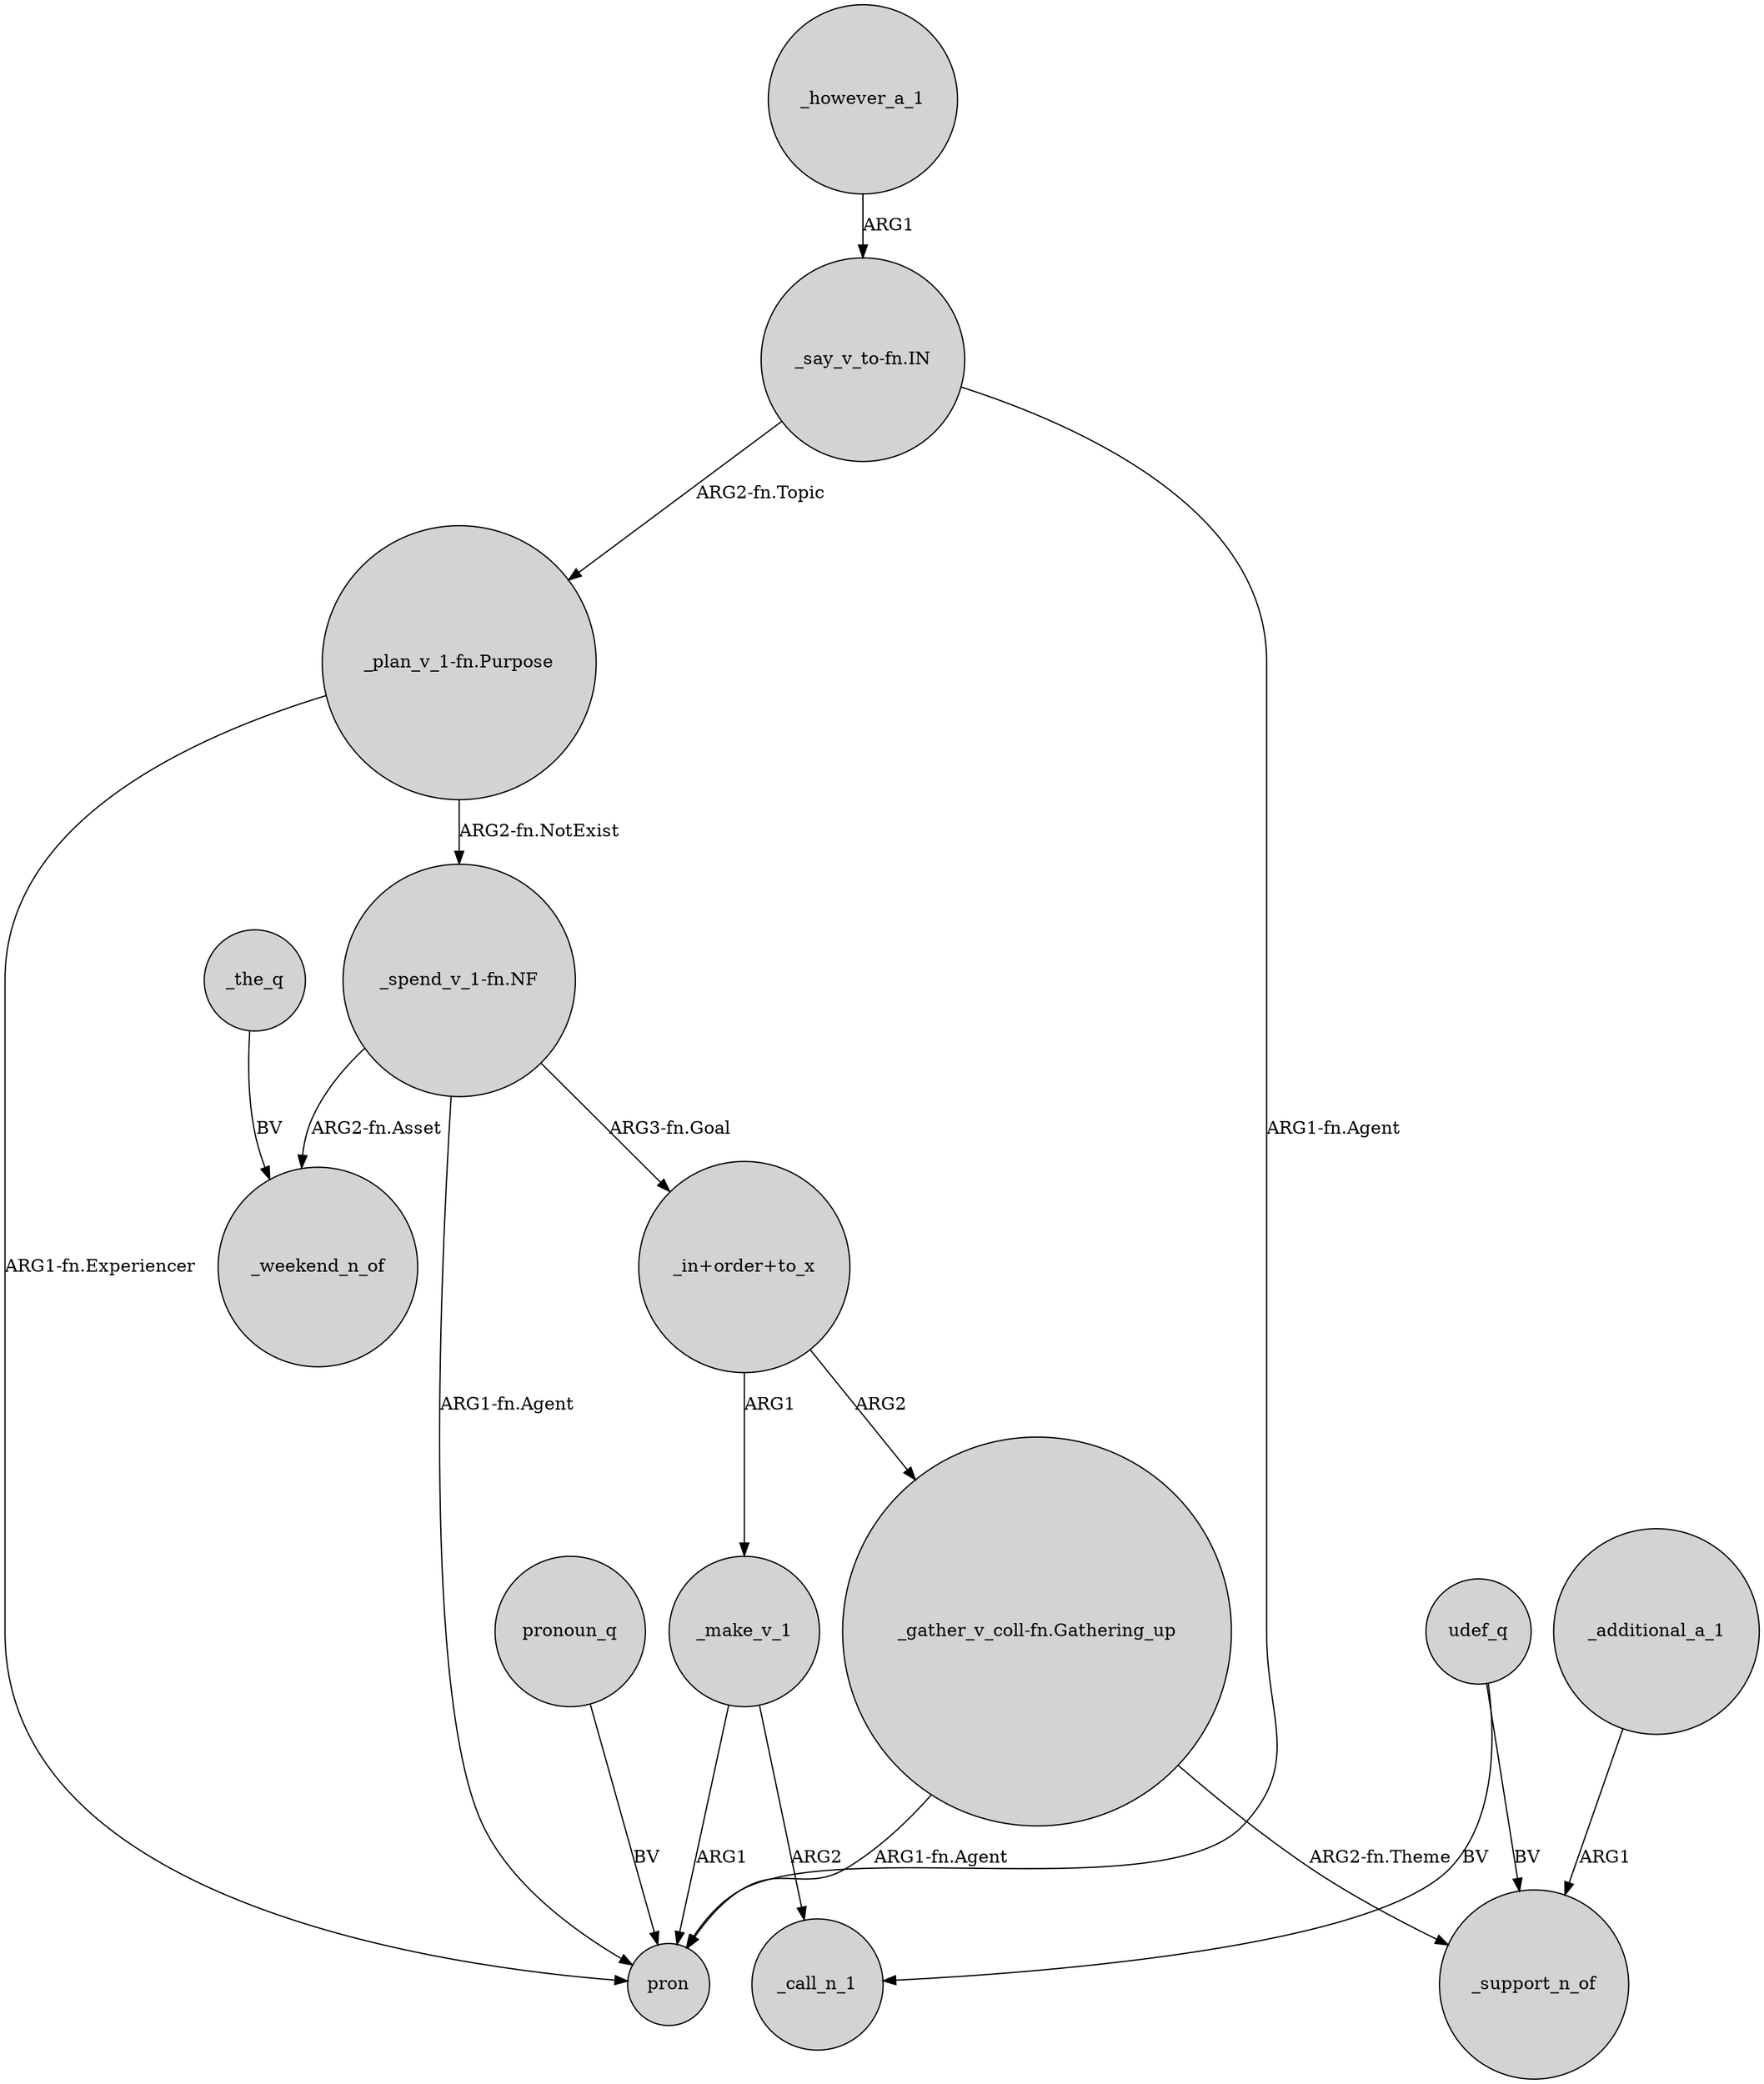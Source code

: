 digraph {
	node [shape=circle style=filled]
	"_gather_v_coll-fn.Gathering_up" -> pron [label="ARG1-fn.Agent"]
	"_plan_v_1-fn.Purpose" -> pron [label="ARG1-fn.Experiencer"]
	_additional_a_1 -> _support_n_of [label=ARG1]
	"_say_v_to-fn.IN" -> "_plan_v_1-fn.Purpose" [label="ARG2-fn.Topic"]
	_however_a_1 -> "_say_v_to-fn.IN" [label=ARG1]
	"_spend_v_1-fn.NF" -> "_in+order+to_x" [label="ARG3-fn.Goal"]
	"_plan_v_1-fn.Purpose" -> "_spend_v_1-fn.NF" [label="ARG2-fn.NotExist"]
	pronoun_q -> pron [label=BV]
	"_in+order+to_x" -> _make_v_1 [label=ARG1]
	_make_v_1 -> pron [label=ARG1]
	_the_q -> _weekend_n_of [label=BV]
	"_say_v_to-fn.IN" -> pron [label="ARG1-fn.Agent"]
	udef_q -> _support_n_of [label=BV]
	"_spend_v_1-fn.NF" -> _weekend_n_of [label="ARG2-fn.Asset"]
	"_gather_v_coll-fn.Gathering_up" -> _support_n_of [label="ARG2-fn.Theme"]
	_make_v_1 -> _call_n_1 [label=ARG2]
	"_in+order+to_x" -> "_gather_v_coll-fn.Gathering_up" [label=ARG2]
	"_spend_v_1-fn.NF" -> pron [label="ARG1-fn.Agent"]
	udef_q -> _call_n_1 [label=BV]
}
